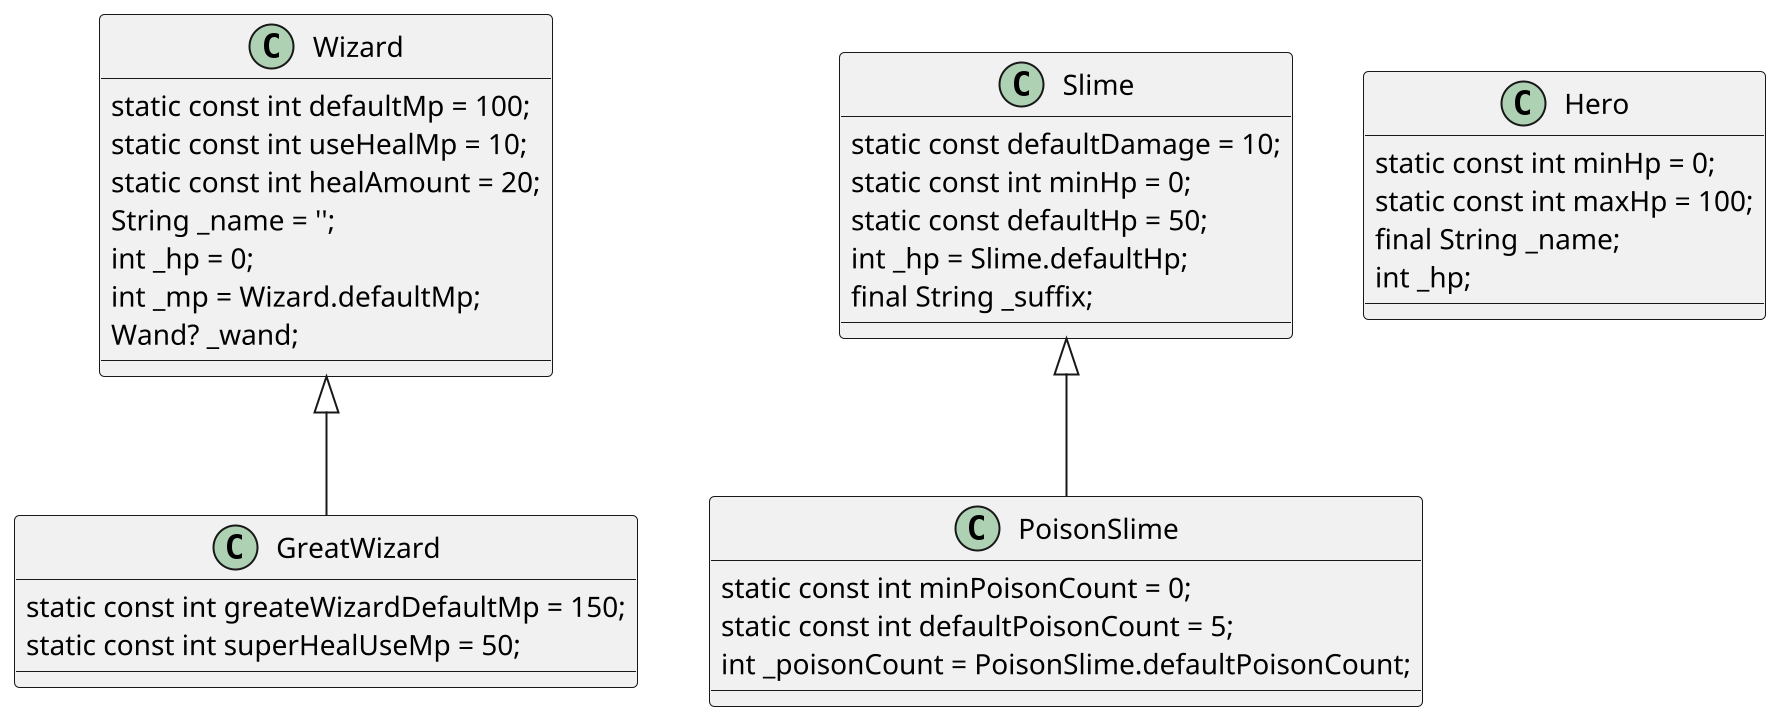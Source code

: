 @startuml
scale 2

class Wizard {
  static const int defaultMp = 100;
  static const int useHealMp = 10;
  static const int healAmount = 20;
  String _name = '';
  int _hp = 0;
  int _mp = Wizard.defaultMp;
  Wand? _wand;
}
class Slime {
  static const defaultDamage = 10;
  static const int minHp = 0;
  static const defaultHp = 50;
  int _hp = Slime.defaultHp;
  final String _suffix;
}
class PoisonSlime extends Slime {
  static const int minPoisonCount = 0;
  static const int defaultPoisonCount = 5;
  int _poisonCount = PoisonSlime.defaultPoisonCount;
}
class Hero {
  static const int minHp = 0;
  static const int maxHp = 100;
  final String _name;
  int _hp;
}
class GreatWizard extends Wizard {
  static const int greateWizardDefaultMp = 150;
  static const int superHealUseMp = 50;
}
@enduml
